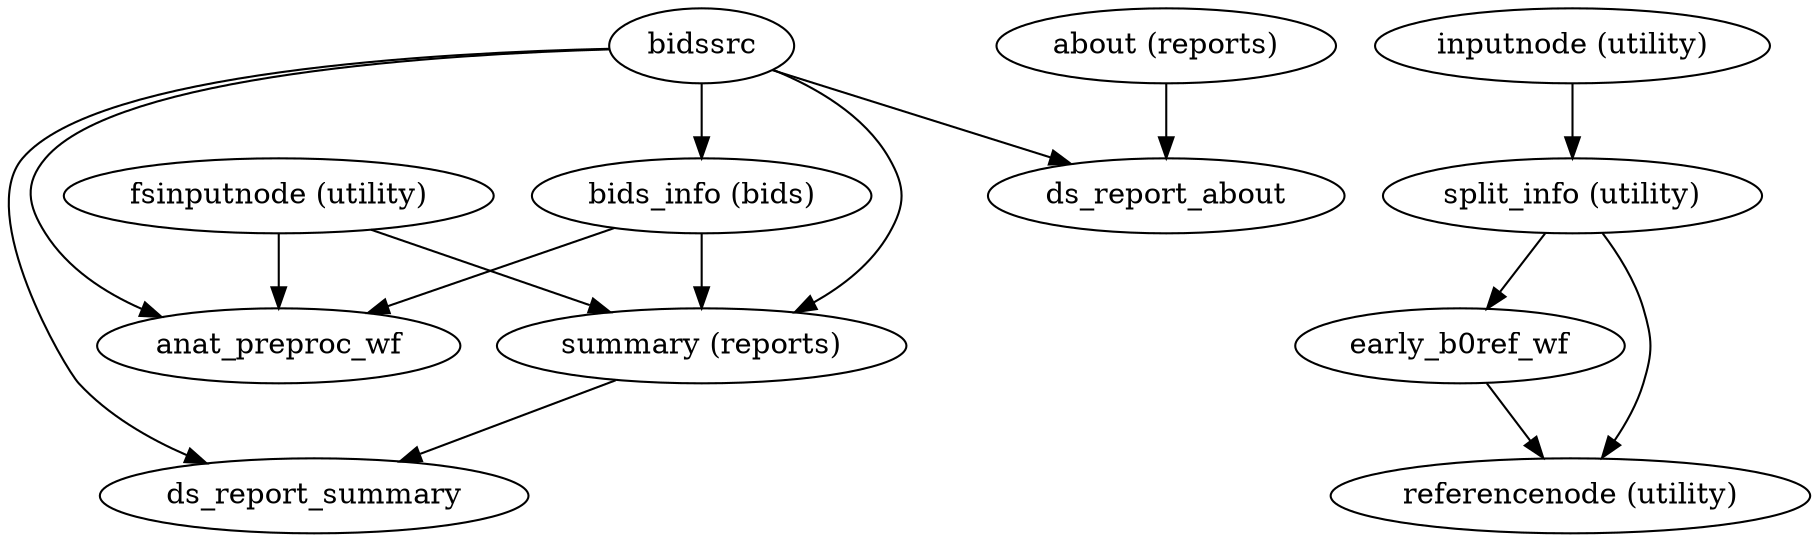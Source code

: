 strict digraph  {
"fsinputnode (utility)";
anat_preproc_wf;
"summary (reports)";
bidssrc;
"bids_info (bids)";
ds_report_summary;
ds_report_about;
"about (reports)";
"inputnode (utility)";
"split_info (utility)";
early_b0ref_wf;
"referencenode (utility)";
"fsinputnode (utility)" -> anat_preproc_wf;
"fsinputnode (utility)" -> "summary (reports)";
"summary (reports)" -> ds_report_summary;
bidssrc -> "bids_info (bids)";
bidssrc -> "summary (reports)";
bidssrc -> anat_preproc_wf;
bidssrc -> ds_report_summary;
bidssrc -> ds_report_about;
"bids_info (bids)" -> "summary (reports)";
"bids_info (bids)" -> anat_preproc_wf;
"about (reports)" -> ds_report_about;
"inputnode (utility)" -> "split_info (utility)";
"split_info (utility)" -> early_b0ref_wf;
"split_info (utility)" -> "referencenode (utility)";
early_b0ref_wf -> "referencenode (utility)";
}
